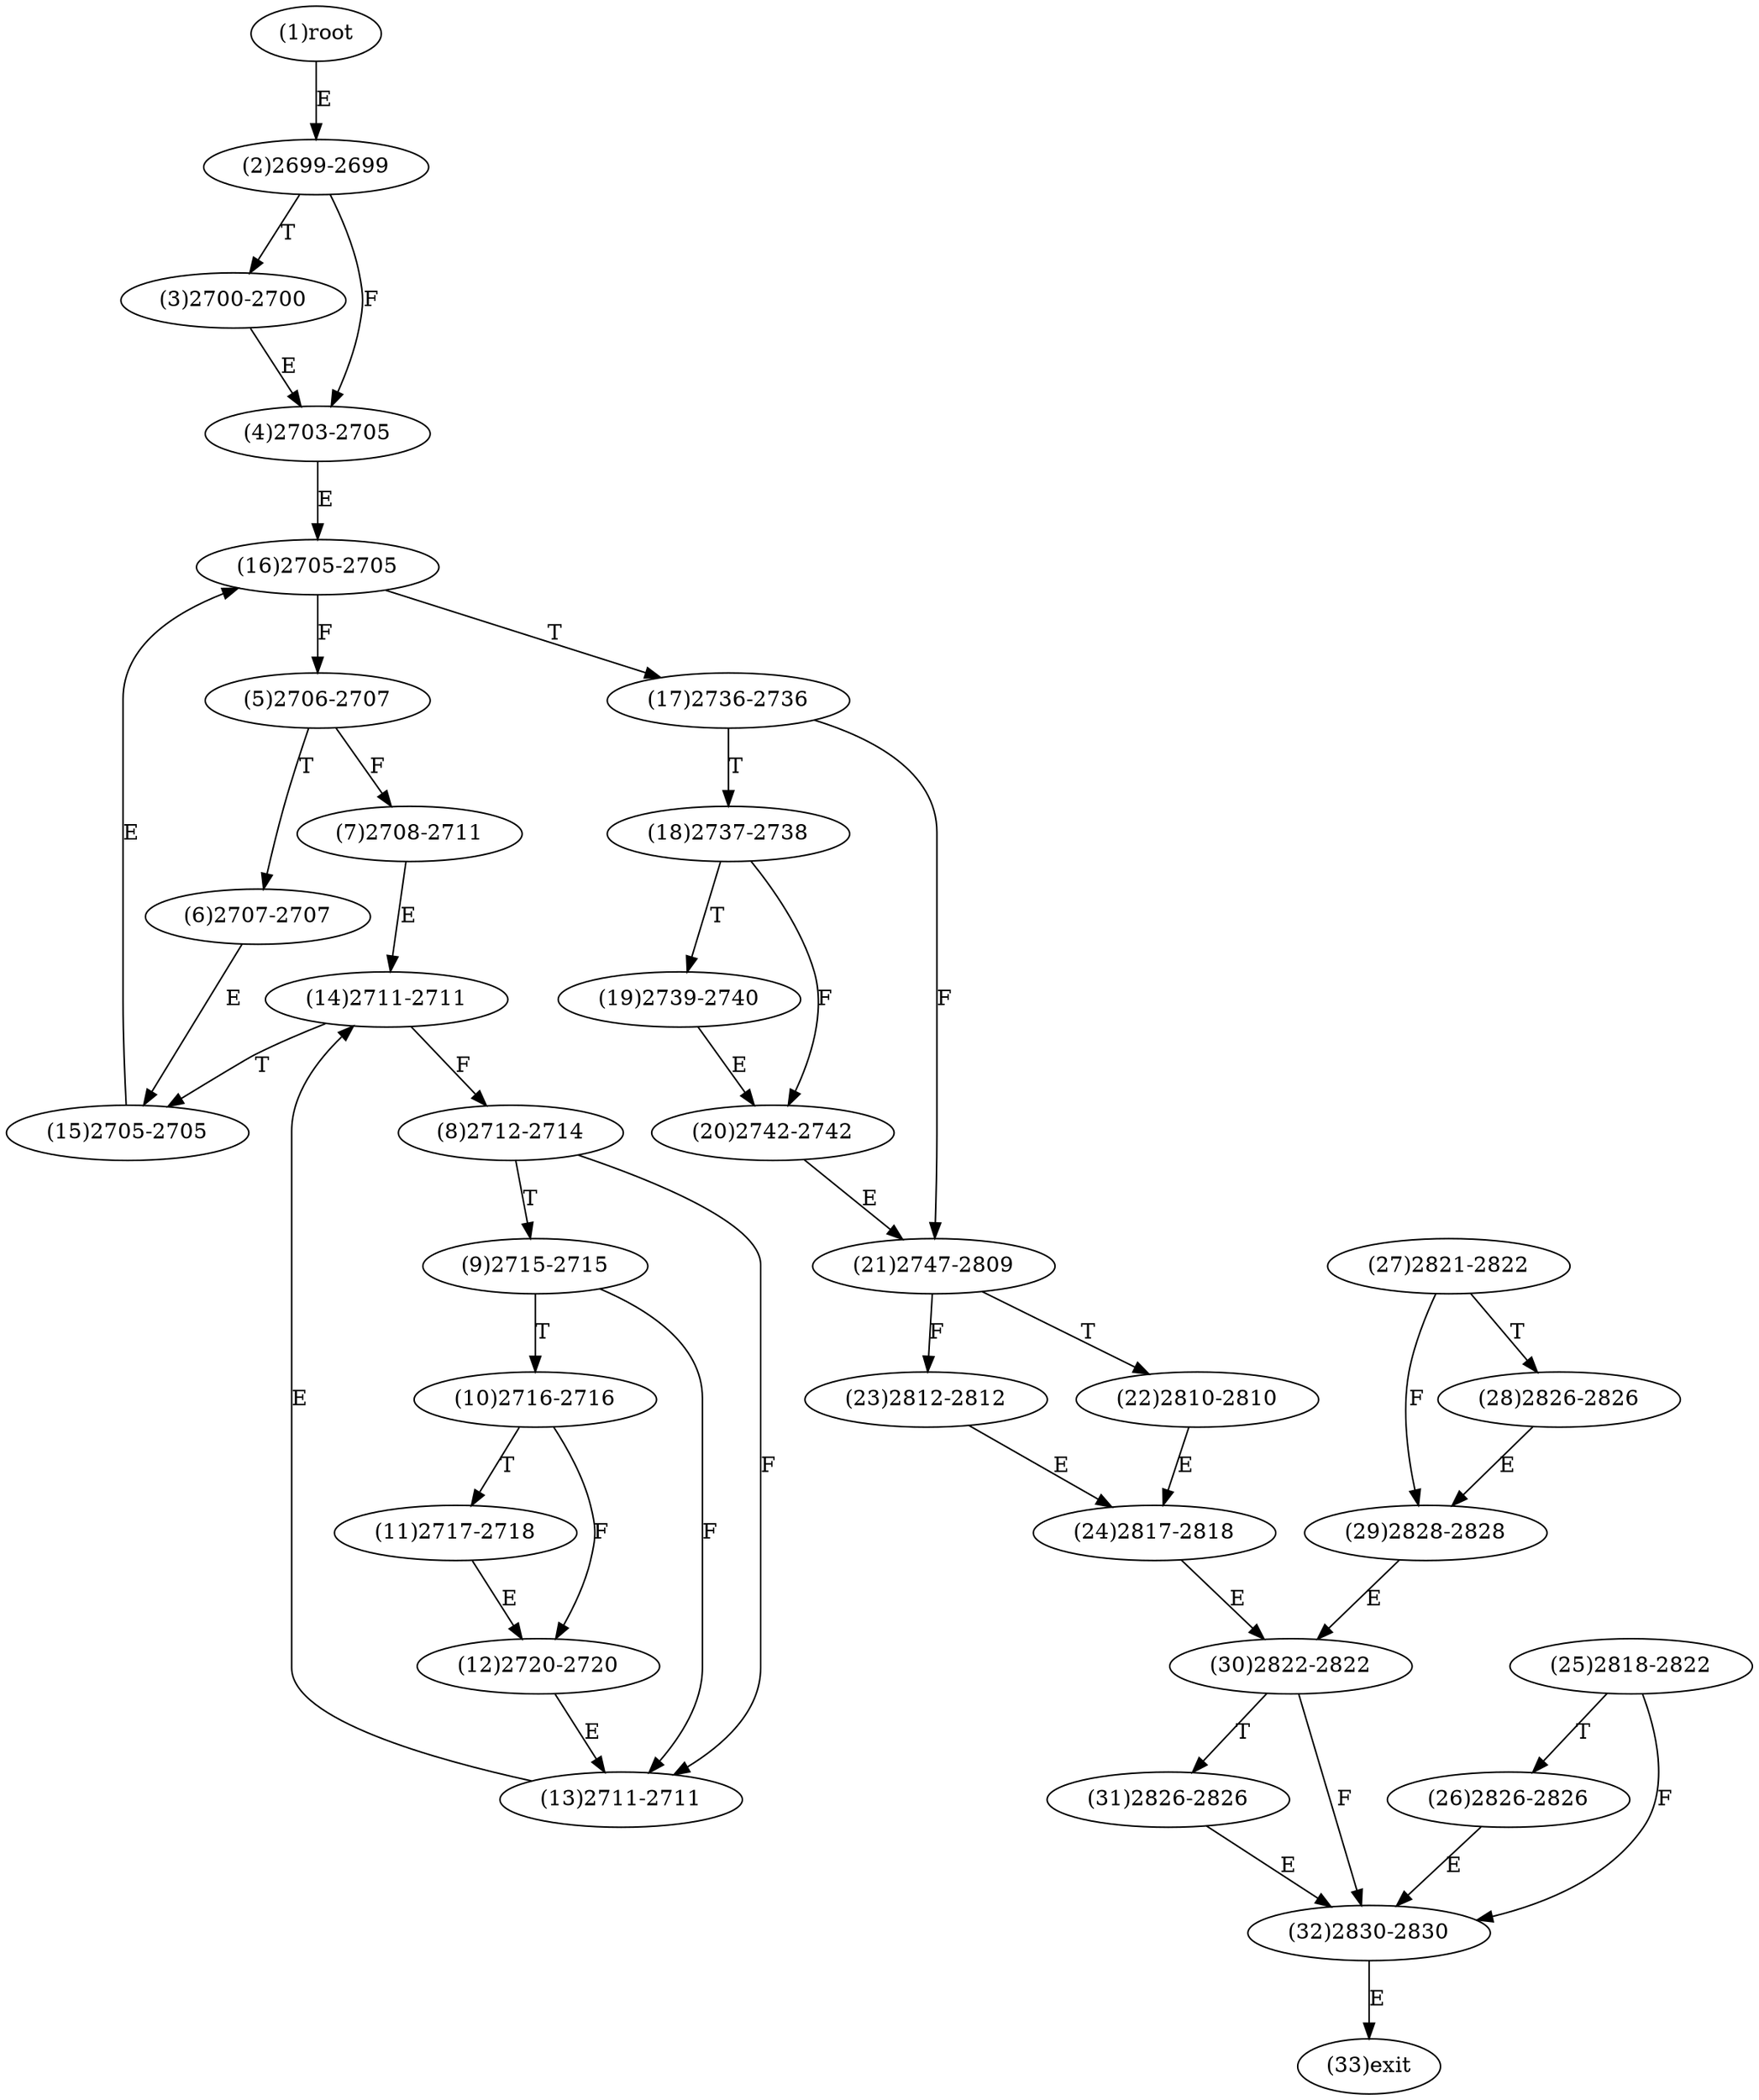 digraph "" { 
1[ label="(1)root"];
2[ label="(2)2699-2699"];
3[ label="(3)2700-2700"];
4[ label="(4)2703-2705"];
5[ label="(5)2706-2707"];
6[ label="(6)2707-2707"];
7[ label="(7)2708-2711"];
8[ label="(8)2712-2714"];
9[ label="(9)2715-2715"];
10[ label="(10)2716-2716"];
11[ label="(11)2717-2718"];
12[ label="(12)2720-2720"];
13[ label="(13)2711-2711"];
14[ label="(14)2711-2711"];
15[ label="(15)2705-2705"];
17[ label="(17)2736-2736"];
16[ label="(16)2705-2705"];
19[ label="(19)2739-2740"];
18[ label="(18)2737-2738"];
21[ label="(21)2747-2809"];
20[ label="(20)2742-2742"];
23[ label="(23)2812-2812"];
22[ label="(22)2810-2810"];
25[ label="(25)2818-2822"];
24[ label="(24)2817-2818"];
27[ label="(27)2821-2822"];
26[ label="(26)2826-2826"];
29[ label="(29)2828-2828"];
28[ label="(28)2826-2826"];
31[ label="(31)2826-2826"];
30[ label="(30)2822-2822"];
32[ label="(32)2830-2830"];
33[ label="(33)exit"];
1->2[ label="E"];
2->4[ label="F"];
2->3[ label="T"];
3->4[ label="E"];
4->16[ label="E"];
5->7[ label="F"];
5->6[ label="T"];
6->15[ label="E"];
7->14[ label="E"];
8->13[ label="F"];
8->9[ label="T"];
9->13[ label="F"];
9->10[ label="T"];
10->12[ label="F"];
10->11[ label="T"];
11->12[ label="E"];
12->13[ label="E"];
13->14[ label="E"];
14->8[ label="F"];
14->15[ label="T"];
15->16[ label="E"];
16->5[ label="F"];
16->17[ label="T"];
17->21[ label="F"];
17->18[ label="T"];
18->20[ label="F"];
18->19[ label="T"];
19->20[ label="E"];
20->21[ label="E"];
21->23[ label="F"];
21->22[ label="T"];
22->24[ label="E"];
23->24[ label="E"];
24->30[ label="E"];
25->32[ label="F"];
25->26[ label="T"];
26->32[ label="E"];
27->29[ label="F"];
27->28[ label="T"];
28->29[ label="E"];
29->30[ label="E"];
30->32[ label="F"];
30->31[ label="T"];
31->32[ label="E"];
32->33[ label="E"];
}